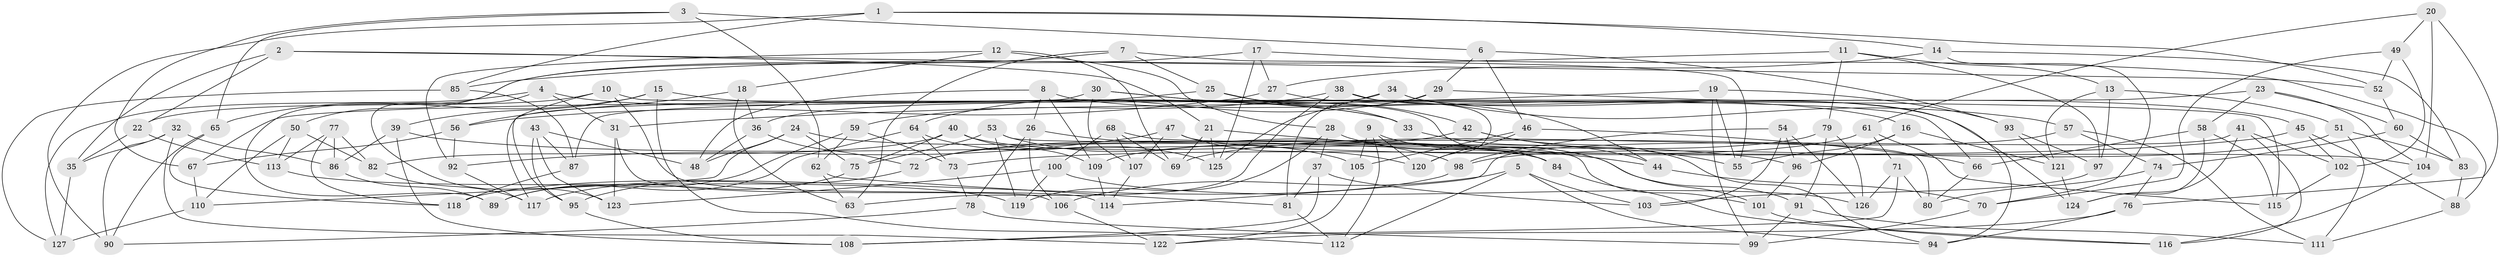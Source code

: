 // Generated by graph-tools (version 1.1) at 2025/11/02/27/25 16:11:42]
// undirected, 127 vertices, 254 edges
graph export_dot {
graph [start="1"]
  node [color=gray90,style=filled];
  1;
  2;
  3;
  4;
  5;
  6;
  7;
  8;
  9;
  10;
  11;
  12;
  13;
  14;
  15;
  16;
  17;
  18;
  19;
  20;
  21;
  22;
  23;
  24;
  25;
  26;
  27;
  28;
  29;
  30;
  31;
  32;
  33;
  34;
  35;
  36;
  37;
  38;
  39;
  40;
  41;
  42;
  43;
  44;
  45;
  46;
  47;
  48;
  49;
  50;
  51;
  52;
  53;
  54;
  55;
  56;
  57;
  58;
  59;
  60;
  61;
  62;
  63;
  64;
  65;
  66;
  67;
  68;
  69;
  70;
  71;
  72;
  73;
  74;
  75;
  76;
  77;
  78;
  79;
  80;
  81;
  82;
  83;
  84;
  85;
  86;
  87;
  88;
  89;
  90;
  91;
  92;
  93;
  94;
  95;
  96;
  97;
  98;
  99;
  100;
  101;
  102;
  103;
  104;
  105;
  106;
  107;
  108;
  109;
  110;
  111;
  112;
  113;
  114;
  115;
  116;
  117;
  118;
  119;
  120;
  121;
  122;
  123;
  124;
  125;
  126;
  127;
  1 -- 52;
  1 -- 85;
  1 -- 14;
  1 -- 90;
  2 -- 52;
  2 -- 22;
  2 -- 35;
  2 -- 21;
  3 -- 6;
  3 -- 65;
  3 -- 62;
  3 -- 67;
  4 -- 123;
  4 -- 33;
  4 -- 31;
  4 -- 127;
  5 -- 106;
  5 -- 103;
  5 -- 112;
  5 -- 94;
  6 -- 46;
  6 -- 29;
  6 -- 93;
  7 -- 50;
  7 -- 25;
  7 -- 63;
  7 -- 55;
  8 -- 26;
  8 -- 16;
  8 -- 48;
  8 -- 109;
  9 -- 120;
  9 -- 101;
  9 -- 112;
  9 -- 105;
  10 -- 22;
  10 -- 95;
  10 -- 114;
  10 -- 115;
  11 -- 85;
  11 -- 97;
  11 -- 79;
  11 -- 13;
  12 -- 92;
  12 -- 18;
  12 -- 28;
  12 -- 69;
  13 -- 121;
  13 -- 51;
  13 -- 97;
  14 -- 27;
  14 -- 83;
  14 -- 70;
  15 -- 112;
  15 -- 65;
  15 -- 33;
  15 -- 39;
  16 -- 121;
  16 -- 96;
  16 -- 55;
  17 -- 88;
  17 -- 125;
  17 -- 27;
  17 -- 89;
  18 -- 63;
  18 -- 56;
  18 -- 36;
  19 -- 55;
  19 -- 99;
  19 -- 31;
  19 -- 93;
  20 -- 104;
  20 -- 76;
  20 -- 61;
  20 -- 49;
  21 -- 125;
  21 -- 44;
  21 -- 69;
  22 -- 113;
  22 -- 35;
  23 -- 60;
  23 -- 104;
  23 -- 58;
  23 -- 67;
  24 -- 110;
  24 -- 48;
  24 -- 75;
  24 -- 84;
  25 -- 36;
  25 -- 33;
  25 -- 44;
  26 -- 98;
  26 -- 106;
  26 -- 78;
  27 -- 66;
  27 -- 56;
  28 -- 37;
  28 -- 91;
  28 -- 119;
  29 -- 64;
  29 -- 81;
  29 -- 45;
  30 -- 42;
  30 -- 117;
  30 -- 107;
  30 -- 84;
  31 -- 106;
  31 -- 123;
  32 -- 35;
  32 -- 90;
  32 -- 86;
  32 -- 122;
  33 -- 44;
  34 -- 57;
  34 -- 87;
  34 -- 125;
  34 -- 94;
  35 -- 127;
  36 -- 48;
  36 -- 72;
  37 -- 81;
  37 -- 103;
  37 -- 108;
  38 -- 120;
  38 -- 59;
  38 -- 63;
  38 -- 124;
  39 -- 86;
  39 -- 108;
  39 -- 96;
  40 -- 109;
  40 -- 82;
  40 -- 84;
  40 -- 75;
  41 -- 102;
  41 -- 116;
  41 -- 124;
  41 -- 114;
  42 -- 55;
  42 -- 72;
  42 -- 94;
  43 -- 87;
  43 -- 123;
  43 -- 48;
  43 -- 95;
  44 -- 70;
  45 -- 73;
  45 -- 88;
  45 -- 102;
  46 -- 66;
  46 -- 120;
  46 -- 105;
  47 -- 104;
  47 -- 120;
  47 -- 92;
  47 -- 107;
  49 -- 52;
  49 -- 102;
  49 -- 70;
  50 -- 110;
  50 -- 82;
  50 -- 113;
  51 -- 98;
  51 -- 111;
  51 -- 83;
  52 -- 60;
  53 -- 105;
  53 -- 75;
  53 -- 80;
  53 -- 119;
  54 -- 103;
  54 -- 96;
  54 -- 126;
  54 -- 98;
  56 -- 92;
  56 -- 67;
  57 -- 111;
  57 -- 69;
  57 -- 74;
  58 -- 115;
  58 -- 124;
  58 -- 66;
  59 -- 73;
  59 -- 89;
  59 -- 62;
  60 -- 83;
  60 -- 74;
  61 -- 71;
  61 -- 115;
  61 -- 72;
  62 -- 63;
  62 -- 81;
  64 -- 73;
  64 -- 89;
  64 -- 125;
  65 -- 118;
  65 -- 90;
  66 -- 80;
  67 -- 110;
  68 -- 107;
  68 -- 100;
  68 -- 101;
  68 -- 69;
  70 -- 99;
  71 -- 126;
  71 -- 80;
  71 -- 108;
  72 -- 95;
  73 -- 78;
  74 -- 80;
  74 -- 76;
  75 -- 117;
  76 -- 94;
  76 -- 122;
  77 -- 82;
  77 -- 86;
  77 -- 113;
  77 -- 118;
  78 -- 99;
  78 -- 90;
  79 -- 109;
  79 -- 91;
  79 -- 126;
  81 -- 112;
  82 -- 117;
  83 -- 88;
  84 -- 116;
  85 -- 87;
  85 -- 127;
  86 -- 89;
  87 -- 118;
  88 -- 111;
  91 -- 111;
  91 -- 99;
  92 -- 117;
  93 -- 97;
  93 -- 121;
  95 -- 108;
  96 -- 101;
  97 -- 103;
  98 -- 118;
  100 -- 119;
  100 -- 126;
  100 -- 123;
  101 -- 116;
  102 -- 115;
  104 -- 116;
  105 -- 122;
  106 -- 122;
  107 -- 114;
  109 -- 114;
  110 -- 127;
  113 -- 119;
  121 -- 124;
}
